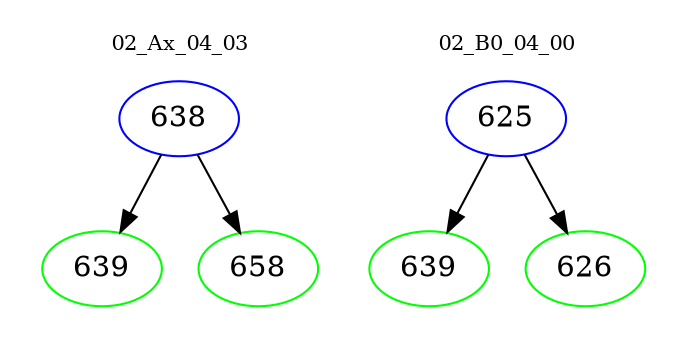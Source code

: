digraph{
subgraph cluster_0 {
color = white
label = "02_Ax_04_03";
fontsize=10;
T0_638 [label="638", color="blue"]
T0_638 -> T0_639 [color="black"]
T0_639 [label="639", color="green"]
T0_638 -> T0_658 [color="black"]
T0_658 [label="658", color="green"]
}
subgraph cluster_1 {
color = white
label = "02_B0_04_00";
fontsize=10;
T1_625 [label="625", color="blue"]
T1_625 -> T1_639 [color="black"]
T1_639 [label="639", color="green"]
T1_625 -> T1_626 [color="black"]
T1_626 [label="626", color="green"]
}
}
